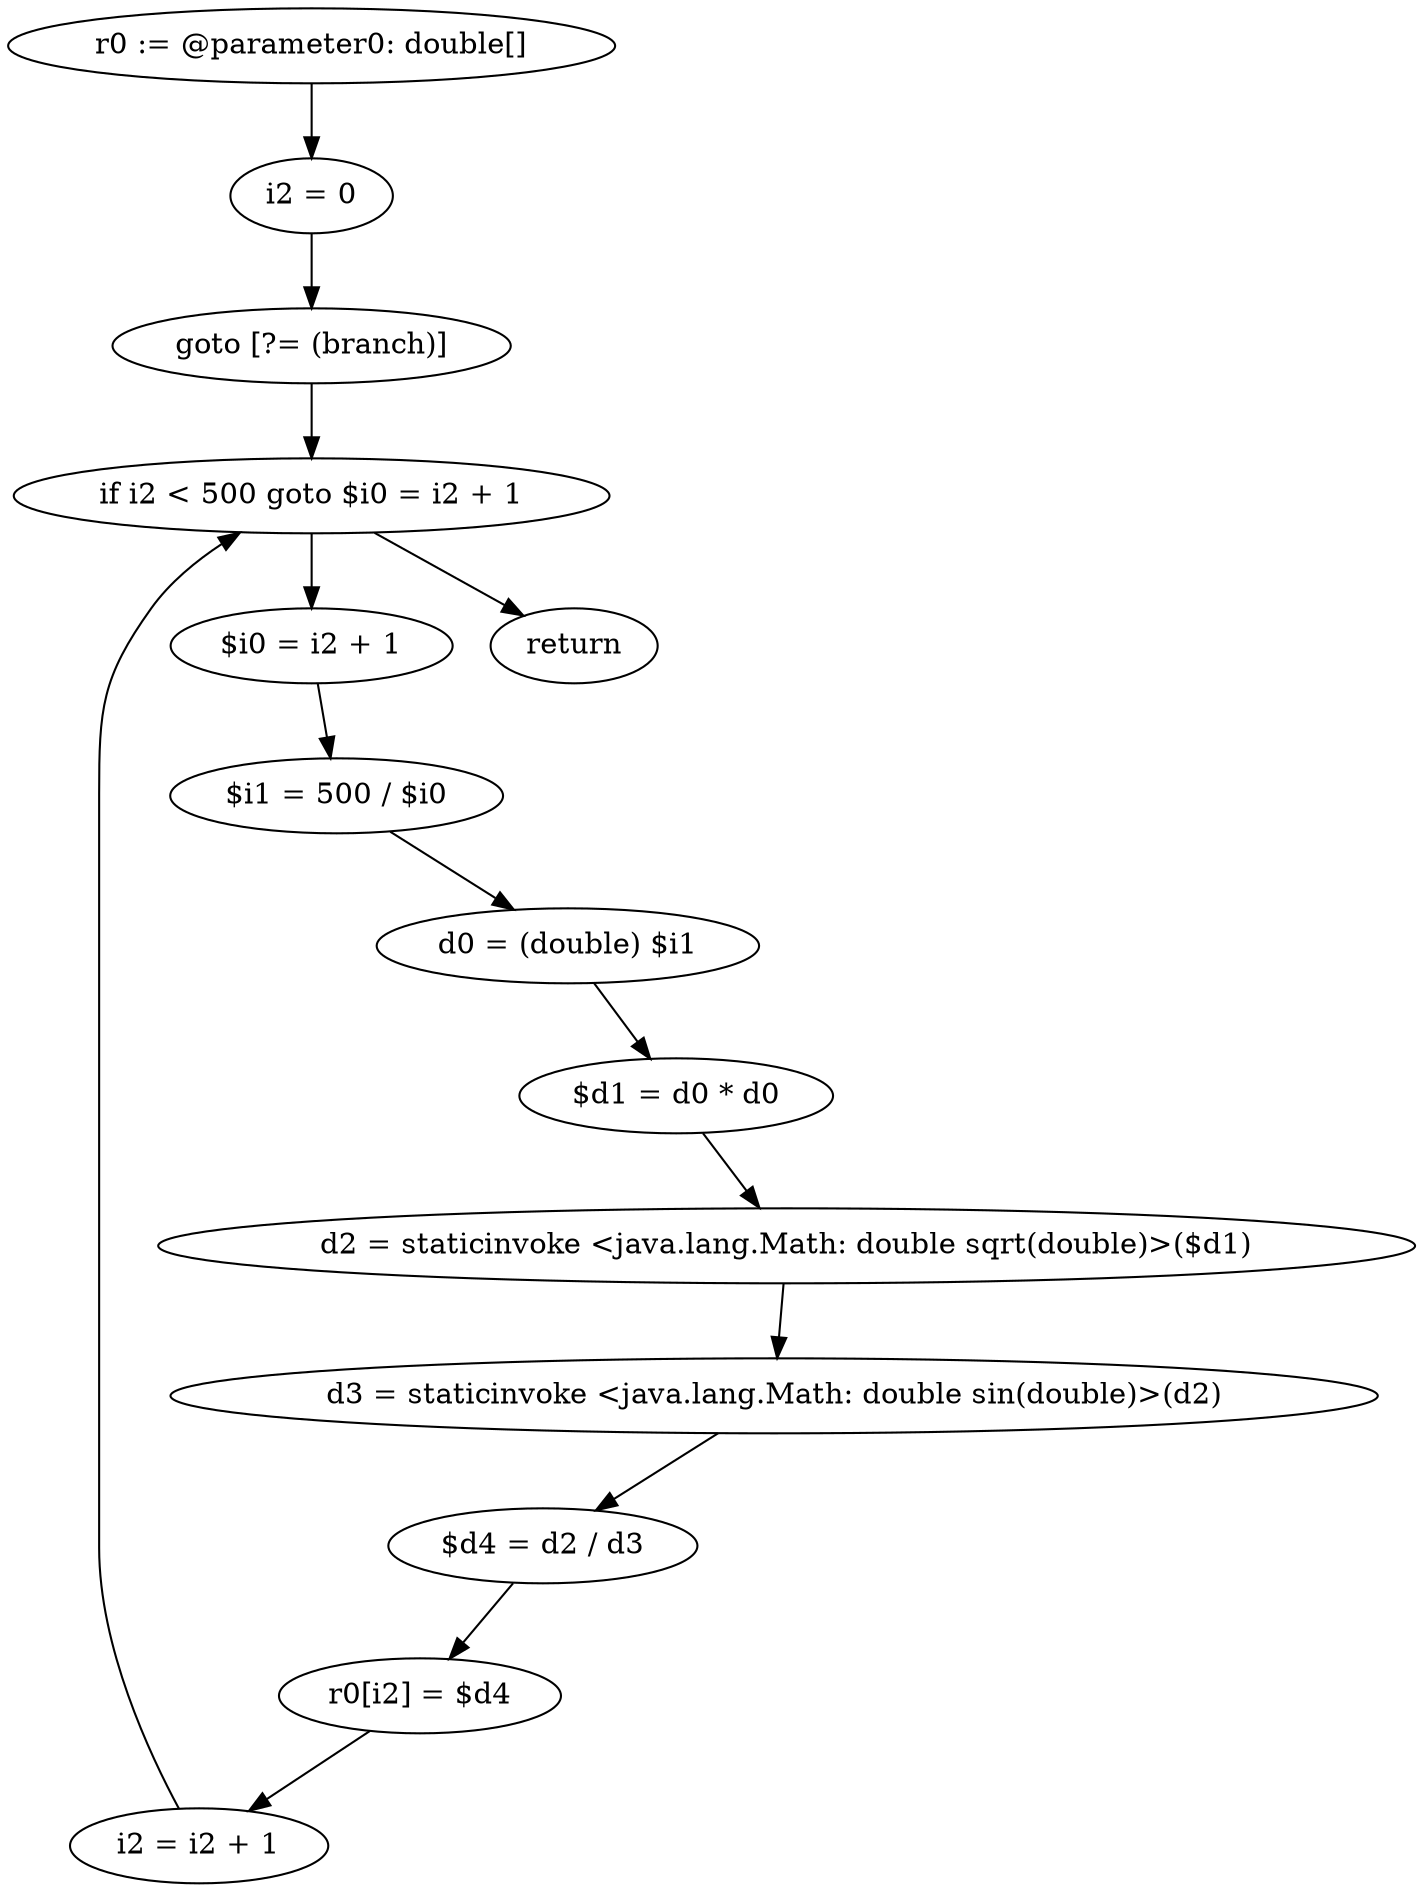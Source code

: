 digraph "unitGraph" {
    "r0 := @parameter0: double[]"
    "i2 = 0"
    "goto [?= (branch)]"
    "$i0 = i2 + 1"
    "$i1 = 500 / $i0"
    "d0 = (double) $i1"
    "$d1 = d0 * d0"
    "d2 = staticinvoke <java.lang.Math: double sqrt(double)>($d1)"
    "d3 = staticinvoke <java.lang.Math: double sin(double)>(d2)"
    "$d4 = d2 / d3"
    "r0[i2] = $d4"
    "i2 = i2 + 1"
    "if i2 < 500 goto $i0 = i2 + 1"
    "return"
    "r0 := @parameter0: double[]"->"i2 = 0";
    "i2 = 0"->"goto [?= (branch)]";
    "goto [?= (branch)]"->"if i2 < 500 goto $i0 = i2 + 1";
    "$i0 = i2 + 1"->"$i1 = 500 / $i0";
    "$i1 = 500 / $i0"->"d0 = (double) $i1";
    "d0 = (double) $i1"->"$d1 = d0 * d0";
    "$d1 = d0 * d0"->"d2 = staticinvoke <java.lang.Math: double sqrt(double)>($d1)";
    "d2 = staticinvoke <java.lang.Math: double sqrt(double)>($d1)"->"d3 = staticinvoke <java.lang.Math: double sin(double)>(d2)";
    "d3 = staticinvoke <java.lang.Math: double sin(double)>(d2)"->"$d4 = d2 / d3";
    "$d4 = d2 / d3"->"r0[i2] = $d4";
    "r0[i2] = $d4"->"i2 = i2 + 1";
    "i2 = i2 + 1"->"if i2 < 500 goto $i0 = i2 + 1";
    "if i2 < 500 goto $i0 = i2 + 1"->"return";
    "if i2 < 500 goto $i0 = i2 + 1"->"$i0 = i2 + 1";
}

